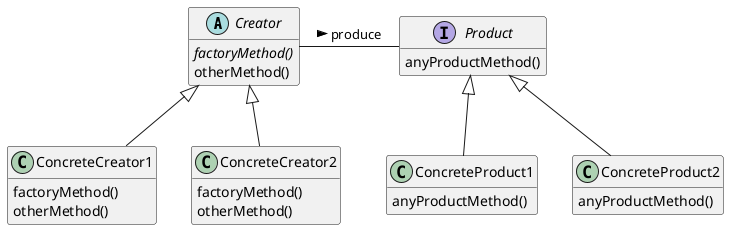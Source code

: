 @startuml FactoryMethodPattern
hide empty members

abstract class Creator{
    {abstract}factoryMethod()
    otherMethod()
}

class ConcreteCreator1{
    factoryMethod()
    otherMethod()
}

class ConcreteCreator2{
    factoryMethod()
    otherMethod()
}

interface Product{
    anyProductMethod()
}

class ConcreteProduct1{
    anyProductMethod()
}

class ConcreteProduct2{
    anyProductMethod()
}

Creator <|-- ConcreteCreator1
Creator <|-- ConcreteCreator2
Product <|-- ConcreteProduct1
Product <|-- ConcreteProduct2

Creator - Product : > produce 
@enduml
